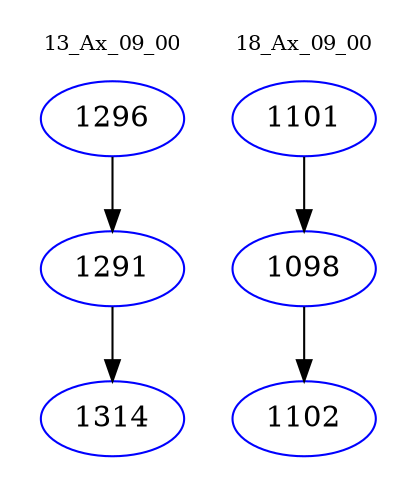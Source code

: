 digraph{
subgraph cluster_0 {
color = white
label = "13_Ax_09_00";
fontsize=10;
T0_1296 [label="1296", color="blue"]
T0_1296 -> T0_1291 [color="black"]
T0_1291 [label="1291", color="blue"]
T0_1291 -> T0_1314 [color="black"]
T0_1314 [label="1314", color="blue"]
}
subgraph cluster_1 {
color = white
label = "18_Ax_09_00";
fontsize=10;
T1_1101 [label="1101", color="blue"]
T1_1101 -> T1_1098 [color="black"]
T1_1098 [label="1098", color="blue"]
T1_1098 -> T1_1102 [color="black"]
T1_1102 [label="1102", color="blue"]
}
}
